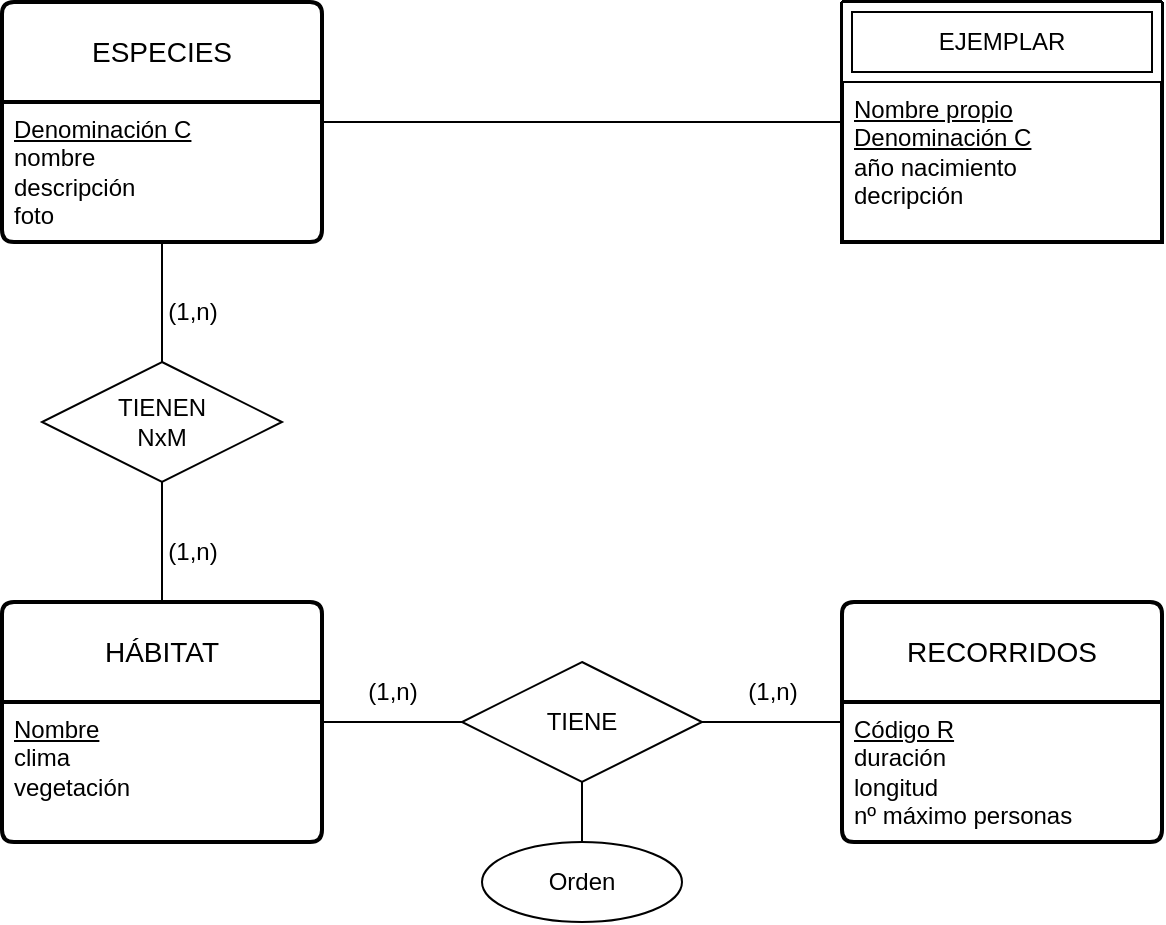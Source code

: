 <mxfile version="22.0.4" type="device">
  <diagram name="Página-1" id="51-JuaURY5V9hbzx1IEg">
    <mxGraphModel dx="860" dy="655" grid="1" gridSize="10" guides="1" tooltips="1" connect="1" arrows="1" fold="1" page="1" pageScale="1" pageWidth="827" pageHeight="1169" math="0" shadow="0">
      <root>
        <mxCell id="0" />
        <mxCell id="1" parent="0" />
        <mxCell id="OAzlP0VAVIPUutrbwX8A-1" value="ESPECIES" style="swimlane;childLayout=stackLayout;horizontal=1;startSize=50;horizontalStack=0;rounded=1;fontSize=14;fontStyle=0;strokeWidth=2;resizeParent=0;resizeLast=1;shadow=0;dashed=0;align=center;arcSize=4;whiteSpace=wrap;html=1;" parent="1" vertex="1">
          <mxGeometry x="110" y="210" width="160" height="120" as="geometry" />
        </mxCell>
        <mxCell id="OAzlP0VAVIPUutrbwX8A-2" value="&lt;u&gt;Denominación C&lt;/u&gt;&lt;br&gt;nombre&lt;br&gt;descripción&lt;br&gt;foto" style="align=left;strokeColor=none;fillColor=none;spacingLeft=4;fontSize=12;verticalAlign=top;resizable=0;rotatable=0;part=1;html=1;" parent="OAzlP0VAVIPUutrbwX8A-1" vertex="1">
          <mxGeometry y="50" width="160" height="70" as="geometry" />
        </mxCell>
        <mxCell id="OAzlP0VAVIPUutrbwX8A-3" value="HÁBITAT" style="swimlane;childLayout=stackLayout;horizontal=1;startSize=50;horizontalStack=0;rounded=1;fontSize=14;fontStyle=0;strokeWidth=2;resizeParent=0;resizeLast=1;shadow=0;dashed=0;align=center;arcSize=4;whiteSpace=wrap;html=1;" parent="1" vertex="1">
          <mxGeometry x="110" y="510" width="160" height="120" as="geometry" />
        </mxCell>
        <mxCell id="OAzlP0VAVIPUutrbwX8A-4" value="&lt;u&gt;Nombre&lt;/u&gt;&lt;br&gt;clima&lt;br&gt;vegetación&lt;br&gt;" style="align=left;strokeColor=none;fillColor=none;spacingLeft=4;fontSize=12;verticalAlign=top;resizable=0;rotatable=0;part=1;html=1;" parent="OAzlP0VAVIPUutrbwX8A-3" vertex="1">
          <mxGeometry y="50" width="160" height="70" as="geometry" />
        </mxCell>
        <mxCell id="OAzlP0VAVIPUutrbwX8A-5" value="" style="swimlane;childLayout=stackLayout;horizontal=1;startSize=0;horizontalStack=0;rounded=1;fontSize=14;fontStyle=0;strokeWidth=2;resizeParent=0;resizeLast=1;shadow=0;dashed=0;align=center;arcSize=4;whiteSpace=wrap;html=1;" parent="1" vertex="1">
          <mxGeometry x="530" y="210" width="160" height="120" as="geometry" />
        </mxCell>
        <mxCell id="OAzlP0VAVIPUutrbwX8A-8" value="EJEMPLAR" style="shape=ext;margin=3;double=1;whiteSpace=wrap;html=1;align=center;" parent="OAzlP0VAVIPUutrbwX8A-5" vertex="1">
          <mxGeometry width="160" height="40" as="geometry" />
        </mxCell>
        <mxCell id="OAzlP0VAVIPUutrbwX8A-6" value="&lt;u&gt;Nombre propio&lt;br&gt;Denominación C&lt;br&gt;&lt;/u&gt;año nacimiento&lt;br&gt;decripción" style="align=left;strokeColor=none;fillColor=none;spacingLeft=4;fontSize=12;verticalAlign=top;resizable=0;rotatable=0;part=1;html=1;" parent="OAzlP0VAVIPUutrbwX8A-5" vertex="1">
          <mxGeometry y="40" width="160" height="80" as="geometry" />
        </mxCell>
        <mxCell id="OAzlP0VAVIPUutrbwX8A-10" value="RECORRIDOS" style="swimlane;childLayout=stackLayout;horizontal=1;startSize=50;horizontalStack=0;rounded=1;fontSize=14;fontStyle=0;strokeWidth=2;resizeParent=0;resizeLast=1;shadow=0;dashed=0;align=center;arcSize=4;whiteSpace=wrap;html=1;" parent="1" vertex="1">
          <mxGeometry x="530" y="510" width="160" height="120" as="geometry" />
        </mxCell>
        <mxCell id="OAzlP0VAVIPUutrbwX8A-11" value="&lt;u&gt;Código R&lt;br&gt;&lt;/u&gt;duración&lt;br&gt;longitud&lt;br&gt;nº máximo personas&lt;br&gt;" style="align=left;strokeColor=none;fillColor=none;spacingLeft=4;fontSize=12;verticalAlign=top;resizable=0;rotatable=0;part=1;html=1;" parent="OAzlP0VAVIPUutrbwX8A-10" vertex="1">
          <mxGeometry y="50" width="160" height="70" as="geometry" />
        </mxCell>
        <mxCell id="OAzlP0VAVIPUutrbwX8A-12" value="" style="endArrow=none;html=1;rounded=0;entryX=0;entryY=0.25;entryDx=0;entryDy=0;" parent="1" source="OAzlP0VAVIPUutrbwX8A-1" target="OAzlP0VAVIPUutrbwX8A-6" edge="1">
          <mxGeometry relative="1" as="geometry">
            <mxPoint x="330" y="390" as="sourcePoint" />
            <mxPoint x="490" y="390" as="targetPoint" />
          </mxGeometry>
        </mxCell>
        <mxCell id="OAzlP0VAVIPUutrbwX8A-13" value="TIENEN&lt;br&gt;NxM" style="shape=rhombus;perimeter=rhombusPerimeter;whiteSpace=wrap;html=1;align=center;" parent="1" vertex="1">
          <mxGeometry x="130" y="390" width="120" height="60" as="geometry" />
        </mxCell>
        <mxCell id="OAzlP0VAVIPUutrbwX8A-14" value="" style="endArrow=none;html=1;rounded=0;" parent="1" source="OAzlP0VAVIPUutrbwX8A-1" target="OAzlP0VAVIPUutrbwX8A-13" edge="1">
          <mxGeometry relative="1" as="geometry">
            <mxPoint x="330" y="390" as="sourcePoint" />
            <mxPoint x="490" y="390" as="targetPoint" />
          </mxGeometry>
        </mxCell>
        <mxCell id="OAzlP0VAVIPUutrbwX8A-15" value="" style="endArrow=none;html=1;rounded=0;" parent="1" source="OAzlP0VAVIPUutrbwX8A-13" target="OAzlP0VAVIPUutrbwX8A-3" edge="1">
          <mxGeometry relative="1" as="geometry">
            <mxPoint x="200" y="340" as="sourcePoint" />
            <mxPoint x="200" y="400" as="targetPoint" />
          </mxGeometry>
        </mxCell>
        <mxCell id="OAzlP0VAVIPUutrbwX8A-16" value="" style="endArrow=none;html=1;rounded=0;" parent="1" source="OAzlP0VAVIPUutrbwX8A-18" target="OAzlP0VAVIPUutrbwX8A-10" edge="1">
          <mxGeometry relative="1" as="geometry">
            <mxPoint x="330" y="390" as="sourcePoint" />
            <mxPoint x="490" y="390" as="targetPoint" />
          </mxGeometry>
        </mxCell>
        <mxCell id="OAzlP0VAVIPUutrbwX8A-17" value="" style="endArrow=none;html=1;rounded=0;" parent="1" source="OAzlP0VAVIPUutrbwX8A-3" target="OAzlP0VAVIPUutrbwX8A-18" edge="1">
          <mxGeometry relative="1" as="geometry">
            <mxPoint x="270" y="570" as="sourcePoint" />
            <mxPoint x="520" y="570" as="targetPoint" />
          </mxGeometry>
        </mxCell>
        <mxCell id="OAzlP0VAVIPUutrbwX8A-18" value="TIENE" style="shape=rhombus;perimeter=rhombusPerimeter;whiteSpace=wrap;html=1;align=center;" parent="1" vertex="1">
          <mxGeometry x="340" y="540" width="120" height="60" as="geometry" />
        </mxCell>
        <mxCell id="OAzlP0VAVIPUutrbwX8A-19" value="Orden" style="ellipse;whiteSpace=wrap;html=1;align=center;" parent="1" vertex="1">
          <mxGeometry x="350" y="630" width="100" height="40" as="geometry" />
        </mxCell>
        <mxCell id="OAzlP0VAVIPUutrbwX8A-20" value="" style="endArrow=none;html=1;rounded=0;" parent="1" source="OAzlP0VAVIPUutrbwX8A-18" target="OAzlP0VAVIPUutrbwX8A-19" edge="1">
          <mxGeometry relative="1" as="geometry">
            <mxPoint x="350" y="430" as="sourcePoint" />
            <mxPoint x="510" y="430" as="targetPoint" />
          </mxGeometry>
        </mxCell>
        <mxCell id="OAzlP0VAVIPUutrbwX8A-21" value="(1,n)" style="text;html=1;align=center;verticalAlign=middle;resizable=0;points=[];autosize=1;strokeColor=none;fillColor=none;" parent="1" vertex="1">
          <mxGeometry x="180" y="350" width="50" height="30" as="geometry" />
        </mxCell>
        <mxCell id="OAzlP0VAVIPUutrbwX8A-22" value="(1,n)" style="text;html=1;align=center;verticalAlign=middle;resizable=0;points=[];autosize=1;strokeColor=none;fillColor=none;" parent="1" vertex="1">
          <mxGeometry x="180" y="470" width="50" height="30" as="geometry" />
        </mxCell>
        <mxCell id="OAzlP0VAVIPUutrbwX8A-23" value="(1,n)" style="text;html=1;align=center;verticalAlign=middle;resizable=0;points=[];autosize=1;strokeColor=none;fillColor=none;" parent="1" vertex="1">
          <mxGeometry x="280" y="540" width="50" height="30" as="geometry" />
        </mxCell>
        <mxCell id="OAzlP0VAVIPUutrbwX8A-24" value="(1,n)" style="text;html=1;align=center;verticalAlign=middle;resizable=0;points=[];autosize=1;strokeColor=none;fillColor=none;" parent="1" vertex="1">
          <mxGeometry x="470" y="540" width="50" height="30" as="geometry" />
        </mxCell>
      </root>
    </mxGraphModel>
  </diagram>
</mxfile>
